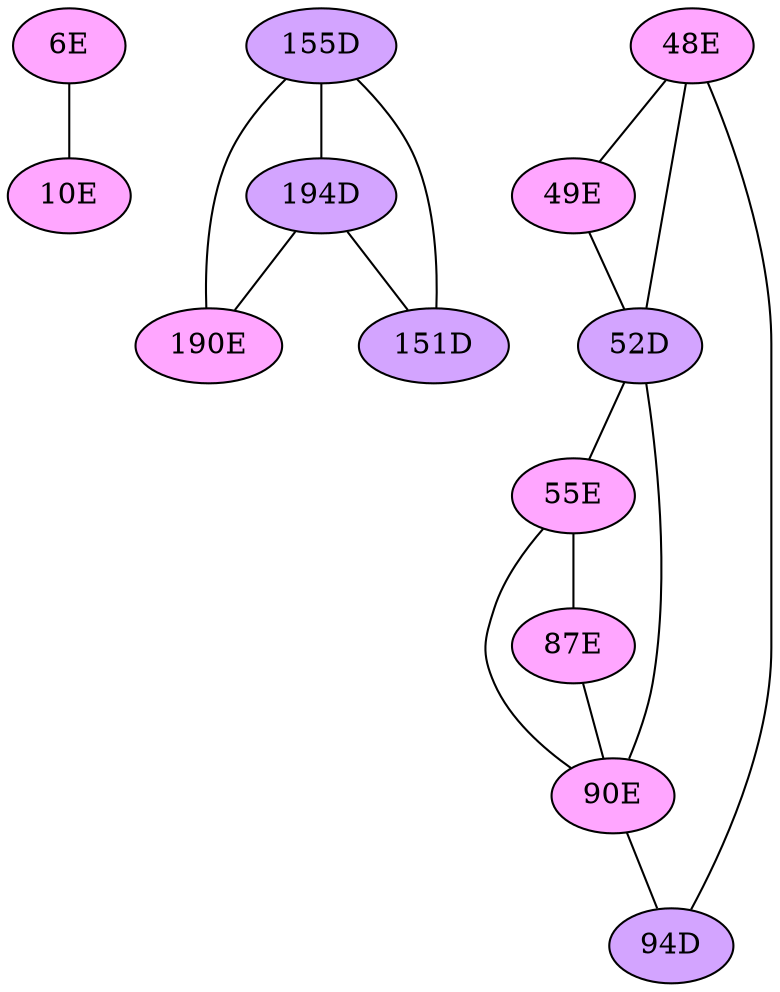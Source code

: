// The Round Table
graph {
	"6E" [fillcolor="#FFA6FF" style=radial]
	"10E" [fillcolor="#FFA6FF" style=radial]
	"6E" -- "10E" [penwidth=1]
	"155D" [fillcolor="#D3A4FF" style=radial]
	"194D" [fillcolor="#D3A4FF" style=radial]
	"155D" -- "194D" [penwidth=1]
	"155D" [fillcolor="#D3A4FF" style=radial]
	"190E" [fillcolor="#FFA6FF" style=radial]
	"155D" -- "190E" [penwidth=1]
	"155D" [fillcolor="#D3A4FF" style=radial]
	"151D" [fillcolor="#D3A4FF" style=radial]
	"155D" -- "151D" [penwidth=1]
	"194D" [fillcolor="#D3A4FF" style=radial]
	"190E" [fillcolor="#FFA6FF" style=radial]
	"194D" -- "190E" [penwidth=1]
	"194D" [fillcolor="#D3A4FF" style=radial]
	"151D" [fillcolor="#D3A4FF" style=radial]
	"194D" -- "151D" [penwidth=1]
	"48E" [fillcolor="#FFA6FF" style=radial]
	"49E" [fillcolor="#FFA6FF" style=radial]
	"48E" -- "49E" [penwidth=1]
	"48E" [fillcolor="#FFA6FF" style=radial]
	"52D" [fillcolor="#D3A4FF" style=radial]
	"48E" -- "52D" [penwidth=1]
	"48E" [fillcolor="#FFA6FF" style=radial]
	"94D" [fillcolor="#D3A4FF" style=radial]
	"48E" -- "94D" [penwidth=1]
	"49E" [fillcolor="#FFA6FF" style=radial]
	"52D" [fillcolor="#D3A4FF" style=radial]
	"49E" -- "52D" [penwidth=1]
	"52D" [fillcolor="#D3A4FF" style=radial]
	"55E" [fillcolor="#FFA6FF" style=radial]
	"52D" -- "55E" [penwidth=1]
	"52D" [fillcolor="#D3A4FF" style=radial]
	"90E" [fillcolor="#FFA6FF" style=radial]
	"52D" -- "90E" [penwidth=1]
	"55E" [fillcolor="#FFA6FF" style=radial]
	"90E" [fillcolor="#FFA6FF" style=radial]
	"55E" -- "90E" [penwidth=1]
	"55E" [fillcolor="#FFA6FF" style=radial]
	"87E" [fillcolor="#FFA6FF" style=radial]
	"55E" -- "87E" [penwidth=1]
	"87E" [fillcolor="#FFA6FF" style=radial]
	"90E" [fillcolor="#FFA6FF" style=radial]
	"87E" -- "90E" [penwidth=1]
	"90E" [fillcolor="#FFA6FF" style=radial]
	"94D" [fillcolor="#D3A4FF" style=radial]
	"90E" -- "94D" [penwidth=1]
}
